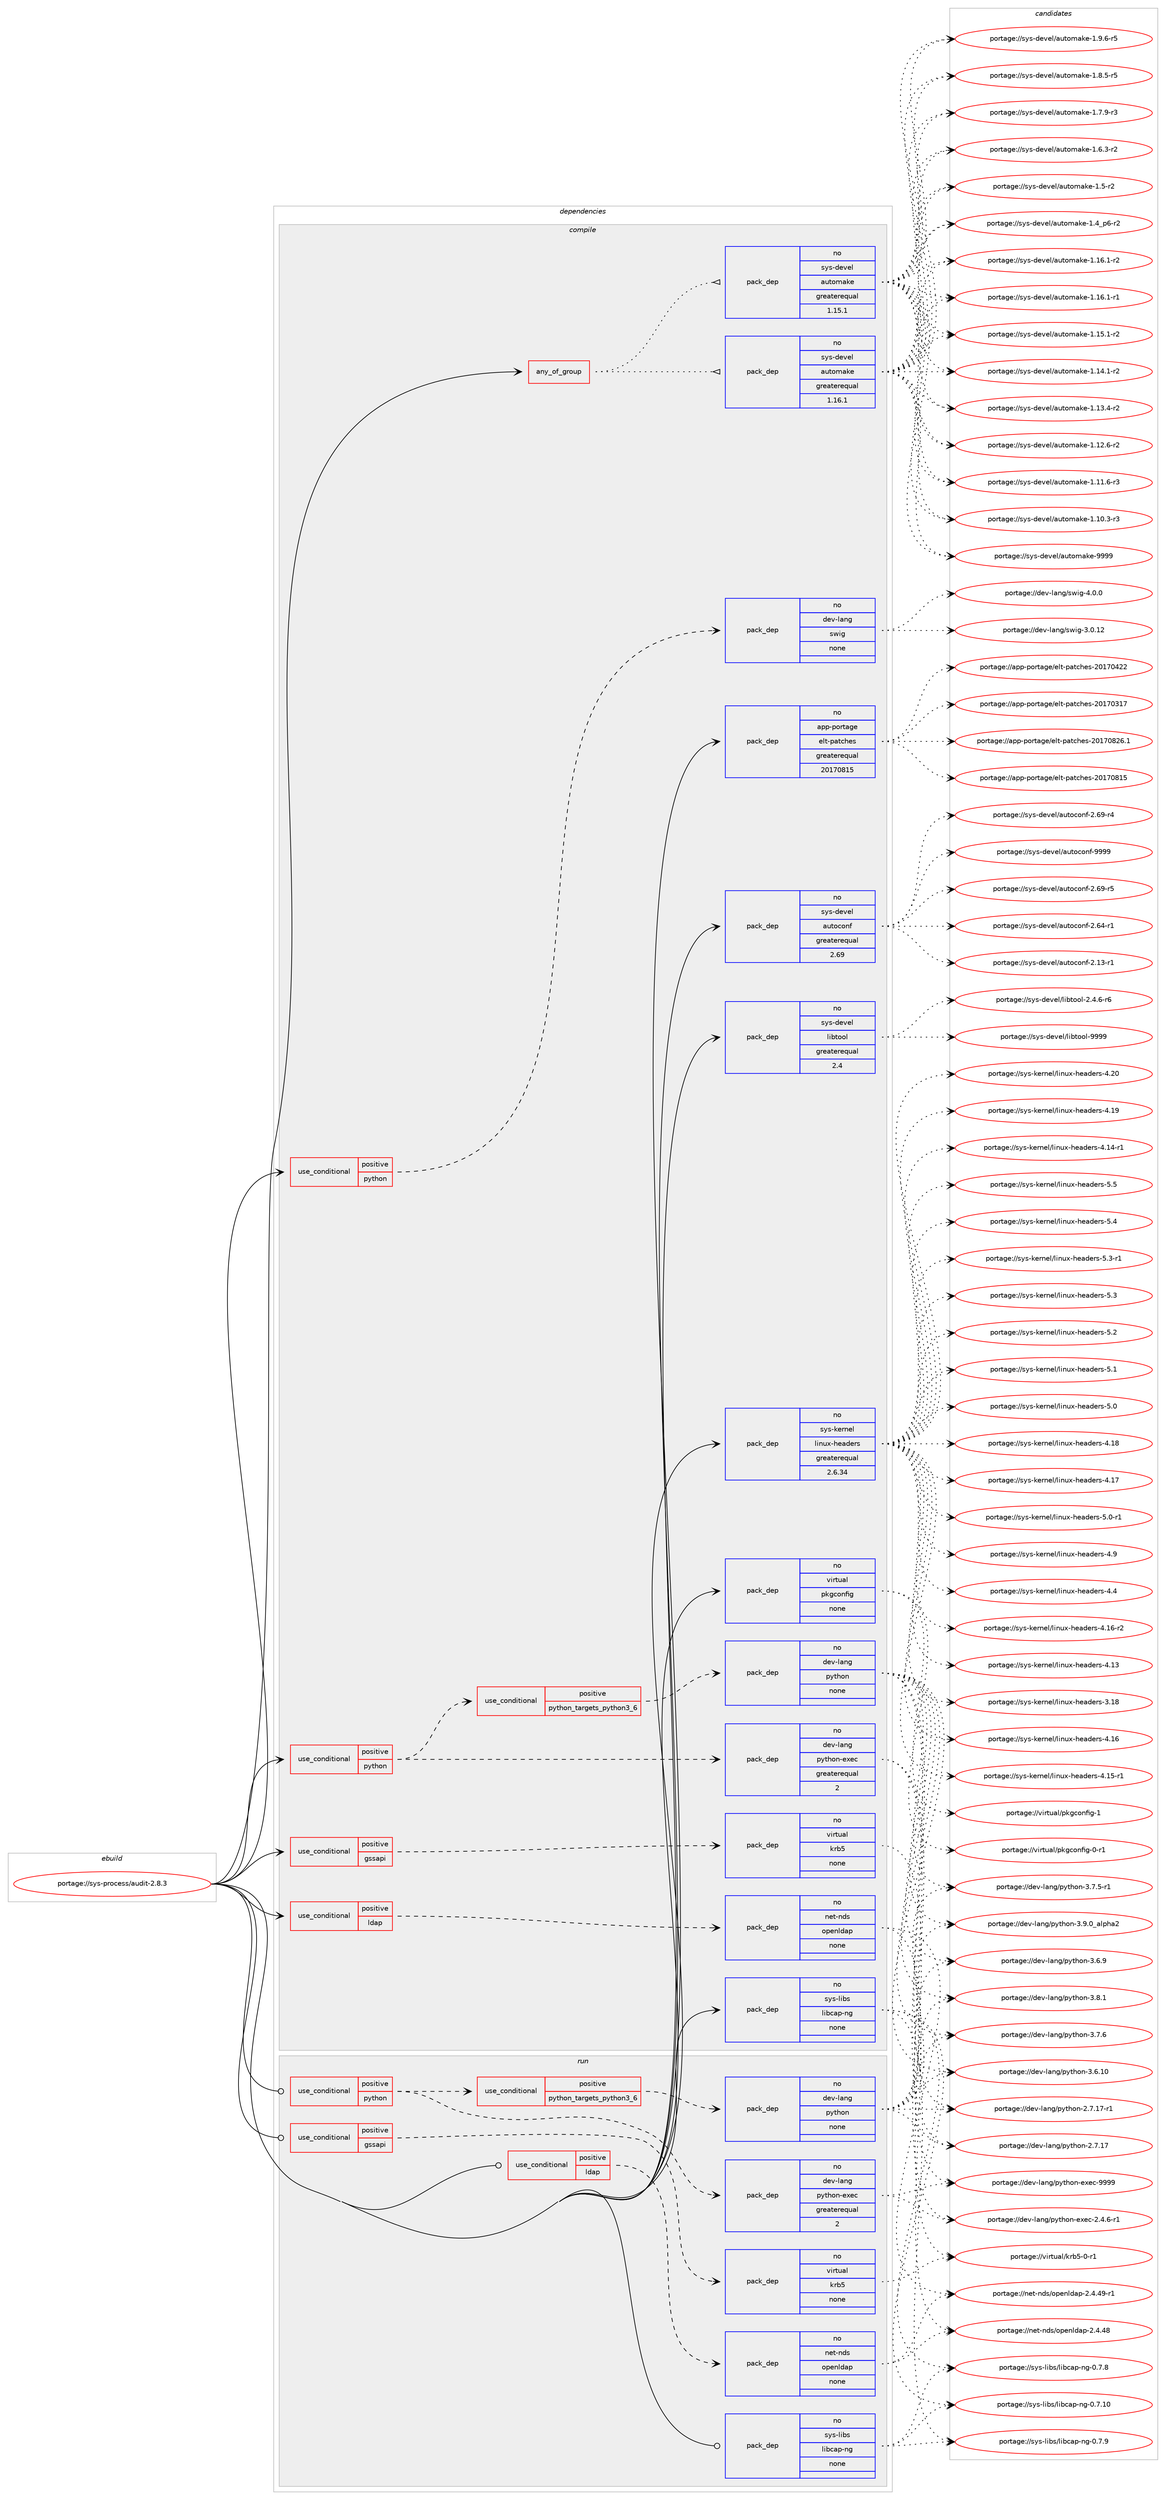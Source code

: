 digraph prolog {

# *************
# Graph options
# *************

newrank=true;
concentrate=true;
compound=true;
graph [rankdir=LR,fontname=Helvetica,fontsize=10,ranksep=1.5];#, ranksep=2.5, nodesep=0.2];
edge  [arrowhead=vee];
node  [fontname=Helvetica,fontsize=10];

# **********
# The ebuild
# **********

subgraph cluster_leftcol {
color=gray;
rank=same;
label=<<i>ebuild</i>>;
id [label="portage://sys-process/audit-2.8.3", color=red, width=4, href="../sys-process/audit-2.8.3.svg"];
}

# ****************
# The dependencies
# ****************

subgraph cluster_midcol {
color=gray;
label=<<i>dependencies</i>>;
subgraph cluster_compile {
fillcolor="#eeeeee";
style=filled;
label=<<i>compile</i>>;
subgraph any843 {
dependency38359 [label=<<TABLE BORDER="0" CELLBORDER="1" CELLSPACING="0" CELLPADDING="4"><TR><TD CELLPADDING="10">any_of_group</TD></TR></TABLE>>, shape=none, color=red];subgraph pack30546 {
dependency38360 [label=<<TABLE BORDER="0" CELLBORDER="1" CELLSPACING="0" CELLPADDING="4" WIDTH="220"><TR><TD ROWSPAN="6" CELLPADDING="30">pack_dep</TD></TR><TR><TD WIDTH="110">no</TD></TR><TR><TD>sys-devel</TD></TR><TR><TD>automake</TD></TR><TR><TD>greaterequal</TD></TR><TR><TD>1.16.1</TD></TR></TABLE>>, shape=none, color=blue];
}
dependency38359:e -> dependency38360:w [weight=20,style="dotted",arrowhead="oinv"];
subgraph pack30547 {
dependency38361 [label=<<TABLE BORDER="0" CELLBORDER="1" CELLSPACING="0" CELLPADDING="4" WIDTH="220"><TR><TD ROWSPAN="6" CELLPADDING="30">pack_dep</TD></TR><TR><TD WIDTH="110">no</TD></TR><TR><TD>sys-devel</TD></TR><TR><TD>automake</TD></TR><TR><TD>greaterequal</TD></TR><TR><TD>1.15.1</TD></TR></TABLE>>, shape=none, color=blue];
}
dependency38359:e -> dependency38361:w [weight=20,style="dotted",arrowhead="oinv"];
}
id:e -> dependency38359:w [weight=20,style="solid",arrowhead="vee"];
subgraph cond6922 {
dependency38362 [label=<<TABLE BORDER="0" CELLBORDER="1" CELLSPACING="0" CELLPADDING="4"><TR><TD ROWSPAN="3" CELLPADDING="10">use_conditional</TD></TR><TR><TD>positive</TD></TR><TR><TD>gssapi</TD></TR></TABLE>>, shape=none, color=red];
subgraph pack30548 {
dependency38363 [label=<<TABLE BORDER="0" CELLBORDER="1" CELLSPACING="0" CELLPADDING="4" WIDTH="220"><TR><TD ROWSPAN="6" CELLPADDING="30">pack_dep</TD></TR><TR><TD WIDTH="110">no</TD></TR><TR><TD>virtual</TD></TR><TR><TD>krb5</TD></TR><TR><TD>none</TD></TR><TR><TD></TD></TR></TABLE>>, shape=none, color=blue];
}
dependency38362:e -> dependency38363:w [weight=20,style="dashed",arrowhead="vee"];
}
id:e -> dependency38362:w [weight=20,style="solid",arrowhead="vee"];
subgraph cond6923 {
dependency38364 [label=<<TABLE BORDER="0" CELLBORDER="1" CELLSPACING="0" CELLPADDING="4"><TR><TD ROWSPAN="3" CELLPADDING="10">use_conditional</TD></TR><TR><TD>positive</TD></TR><TR><TD>ldap</TD></TR></TABLE>>, shape=none, color=red];
subgraph pack30549 {
dependency38365 [label=<<TABLE BORDER="0" CELLBORDER="1" CELLSPACING="0" CELLPADDING="4" WIDTH="220"><TR><TD ROWSPAN="6" CELLPADDING="30">pack_dep</TD></TR><TR><TD WIDTH="110">no</TD></TR><TR><TD>net-nds</TD></TR><TR><TD>openldap</TD></TR><TR><TD>none</TD></TR><TR><TD></TD></TR></TABLE>>, shape=none, color=blue];
}
dependency38364:e -> dependency38365:w [weight=20,style="dashed",arrowhead="vee"];
}
id:e -> dependency38364:w [weight=20,style="solid",arrowhead="vee"];
subgraph cond6924 {
dependency38366 [label=<<TABLE BORDER="0" CELLBORDER="1" CELLSPACING="0" CELLPADDING="4"><TR><TD ROWSPAN="3" CELLPADDING="10">use_conditional</TD></TR><TR><TD>positive</TD></TR><TR><TD>python</TD></TR></TABLE>>, shape=none, color=red];
subgraph cond6925 {
dependency38367 [label=<<TABLE BORDER="0" CELLBORDER="1" CELLSPACING="0" CELLPADDING="4"><TR><TD ROWSPAN="3" CELLPADDING="10">use_conditional</TD></TR><TR><TD>positive</TD></TR><TR><TD>python_targets_python3_6</TD></TR></TABLE>>, shape=none, color=red];
subgraph pack30550 {
dependency38368 [label=<<TABLE BORDER="0" CELLBORDER="1" CELLSPACING="0" CELLPADDING="4" WIDTH="220"><TR><TD ROWSPAN="6" CELLPADDING="30">pack_dep</TD></TR><TR><TD WIDTH="110">no</TD></TR><TR><TD>dev-lang</TD></TR><TR><TD>python</TD></TR><TR><TD>none</TD></TR><TR><TD></TD></TR></TABLE>>, shape=none, color=blue];
}
dependency38367:e -> dependency38368:w [weight=20,style="dashed",arrowhead="vee"];
}
dependency38366:e -> dependency38367:w [weight=20,style="dashed",arrowhead="vee"];
subgraph pack30551 {
dependency38369 [label=<<TABLE BORDER="0" CELLBORDER="1" CELLSPACING="0" CELLPADDING="4" WIDTH="220"><TR><TD ROWSPAN="6" CELLPADDING="30">pack_dep</TD></TR><TR><TD WIDTH="110">no</TD></TR><TR><TD>dev-lang</TD></TR><TR><TD>python-exec</TD></TR><TR><TD>greaterequal</TD></TR><TR><TD>2</TD></TR></TABLE>>, shape=none, color=blue];
}
dependency38366:e -> dependency38369:w [weight=20,style="dashed",arrowhead="vee"];
}
id:e -> dependency38366:w [weight=20,style="solid",arrowhead="vee"];
subgraph cond6926 {
dependency38370 [label=<<TABLE BORDER="0" CELLBORDER="1" CELLSPACING="0" CELLPADDING="4"><TR><TD ROWSPAN="3" CELLPADDING="10">use_conditional</TD></TR><TR><TD>positive</TD></TR><TR><TD>python</TD></TR></TABLE>>, shape=none, color=red];
subgraph pack30552 {
dependency38371 [label=<<TABLE BORDER="0" CELLBORDER="1" CELLSPACING="0" CELLPADDING="4" WIDTH="220"><TR><TD ROWSPAN="6" CELLPADDING="30">pack_dep</TD></TR><TR><TD WIDTH="110">no</TD></TR><TR><TD>dev-lang</TD></TR><TR><TD>swig</TD></TR><TR><TD>none</TD></TR><TR><TD></TD></TR></TABLE>>, shape=none, color=blue];
}
dependency38370:e -> dependency38371:w [weight=20,style="dashed",arrowhead="vee"];
}
id:e -> dependency38370:w [weight=20,style="solid",arrowhead="vee"];
subgraph pack30553 {
dependency38372 [label=<<TABLE BORDER="0" CELLBORDER="1" CELLSPACING="0" CELLPADDING="4" WIDTH="220"><TR><TD ROWSPAN="6" CELLPADDING="30">pack_dep</TD></TR><TR><TD WIDTH="110">no</TD></TR><TR><TD>app-portage</TD></TR><TR><TD>elt-patches</TD></TR><TR><TD>greaterequal</TD></TR><TR><TD>20170815</TD></TR></TABLE>>, shape=none, color=blue];
}
id:e -> dependency38372:w [weight=20,style="solid",arrowhead="vee"];
subgraph pack30554 {
dependency38373 [label=<<TABLE BORDER="0" CELLBORDER="1" CELLSPACING="0" CELLPADDING="4" WIDTH="220"><TR><TD ROWSPAN="6" CELLPADDING="30">pack_dep</TD></TR><TR><TD WIDTH="110">no</TD></TR><TR><TD>sys-devel</TD></TR><TR><TD>autoconf</TD></TR><TR><TD>greaterequal</TD></TR><TR><TD>2.69</TD></TR></TABLE>>, shape=none, color=blue];
}
id:e -> dependency38373:w [weight=20,style="solid",arrowhead="vee"];
subgraph pack30555 {
dependency38374 [label=<<TABLE BORDER="0" CELLBORDER="1" CELLSPACING="0" CELLPADDING="4" WIDTH="220"><TR><TD ROWSPAN="6" CELLPADDING="30">pack_dep</TD></TR><TR><TD WIDTH="110">no</TD></TR><TR><TD>sys-devel</TD></TR><TR><TD>libtool</TD></TR><TR><TD>greaterequal</TD></TR><TR><TD>2.4</TD></TR></TABLE>>, shape=none, color=blue];
}
id:e -> dependency38374:w [weight=20,style="solid",arrowhead="vee"];
subgraph pack30556 {
dependency38375 [label=<<TABLE BORDER="0" CELLBORDER="1" CELLSPACING="0" CELLPADDING="4" WIDTH="220"><TR><TD ROWSPAN="6" CELLPADDING="30">pack_dep</TD></TR><TR><TD WIDTH="110">no</TD></TR><TR><TD>sys-kernel</TD></TR><TR><TD>linux-headers</TD></TR><TR><TD>greaterequal</TD></TR><TR><TD>2.6.34</TD></TR></TABLE>>, shape=none, color=blue];
}
id:e -> dependency38375:w [weight=20,style="solid",arrowhead="vee"];
subgraph pack30557 {
dependency38376 [label=<<TABLE BORDER="0" CELLBORDER="1" CELLSPACING="0" CELLPADDING="4" WIDTH="220"><TR><TD ROWSPAN="6" CELLPADDING="30">pack_dep</TD></TR><TR><TD WIDTH="110">no</TD></TR><TR><TD>sys-libs</TD></TR><TR><TD>libcap-ng</TD></TR><TR><TD>none</TD></TR><TR><TD></TD></TR></TABLE>>, shape=none, color=blue];
}
id:e -> dependency38376:w [weight=20,style="solid",arrowhead="vee"];
subgraph pack30558 {
dependency38377 [label=<<TABLE BORDER="0" CELLBORDER="1" CELLSPACING="0" CELLPADDING="4" WIDTH="220"><TR><TD ROWSPAN="6" CELLPADDING="30">pack_dep</TD></TR><TR><TD WIDTH="110">no</TD></TR><TR><TD>virtual</TD></TR><TR><TD>pkgconfig</TD></TR><TR><TD>none</TD></TR><TR><TD></TD></TR></TABLE>>, shape=none, color=blue];
}
id:e -> dependency38377:w [weight=20,style="solid",arrowhead="vee"];
}
subgraph cluster_compileandrun {
fillcolor="#eeeeee";
style=filled;
label=<<i>compile and run</i>>;
}
subgraph cluster_run {
fillcolor="#eeeeee";
style=filled;
label=<<i>run</i>>;
subgraph cond6927 {
dependency38378 [label=<<TABLE BORDER="0" CELLBORDER="1" CELLSPACING="0" CELLPADDING="4"><TR><TD ROWSPAN="3" CELLPADDING="10">use_conditional</TD></TR><TR><TD>positive</TD></TR><TR><TD>gssapi</TD></TR></TABLE>>, shape=none, color=red];
subgraph pack30559 {
dependency38379 [label=<<TABLE BORDER="0" CELLBORDER="1" CELLSPACING="0" CELLPADDING="4" WIDTH="220"><TR><TD ROWSPAN="6" CELLPADDING="30">pack_dep</TD></TR><TR><TD WIDTH="110">no</TD></TR><TR><TD>virtual</TD></TR><TR><TD>krb5</TD></TR><TR><TD>none</TD></TR><TR><TD></TD></TR></TABLE>>, shape=none, color=blue];
}
dependency38378:e -> dependency38379:w [weight=20,style="dashed",arrowhead="vee"];
}
id:e -> dependency38378:w [weight=20,style="solid",arrowhead="odot"];
subgraph cond6928 {
dependency38380 [label=<<TABLE BORDER="0" CELLBORDER="1" CELLSPACING="0" CELLPADDING="4"><TR><TD ROWSPAN="3" CELLPADDING="10">use_conditional</TD></TR><TR><TD>positive</TD></TR><TR><TD>ldap</TD></TR></TABLE>>, shape=none, color=red];
subgraph pack30560 {
dependency38381 [label=<<TABLE BORDER="0" CELLBORDER="1" CELLSPACING="0" CELLPADDING="4" WIDTH="220"><TR><TD ROWSPAN="6" CELLPADDING="30">pack_dep</TD></TR><TR><TD WIDTH="110">no</TD></TR><TR><TD>net-nds</TD></TR><TR><TD>openldap</TD></TR><TR><TD>none</TD></TR><TR><TD></TD></TR></TABLE>>, shape=none, color=blue];
}
dependency38380:e -> dependency38381:w [weight=20,style="dashed",arrowhead="vee"];
}
id:e -> dependency38380:w [weight=20,style="solid",arrowhead="odot"];
subgraph cond6929 {
dependency38382 [label=<<TABLE BORDER="0" CELLBORDER="1" CELLSPACING="0" CELLPADDING="4"><TR><TD ROWSPAN="3" CELLPADDING="10">use_conditional</TD></TR><TR><TD>positive</TD></TR><TR><TD>python</TD></TR></TABLE>>, shape=none, color=red];
subgraph cond6930 {
dependency38383 [label=<<TABLE BORDER="0" CELLBORDER="1" CELLSPACING="0" CELLPADDING="4"><TR><TD ROWSPAN="3" CELLPADDING="10">use_conditional</TD></TR><TR><TD>positive</TD></TR><TR><TD>python_targets_python3_6</TD></TR></TABLE>>, shape=none, color=red];
subgraph pack30561 {
dependency38384 [label=<<TABLE BORDER="0" CELLBORDER="1" CELLSPACING="0" CELLPADDING="4" WIDTH="220"><TR><TD ROWSPAN="6" CELLPADDING="30">pack_dep</TD></TR><TR><TD WIDTH="110">no</TD></TR><TR><TD>dev-lang</TD></TR><TR><TD>python</TD></TR><TR><TD>none</TD></TR><TR><TD></TD></TR></TABLE>>, shape=none, color=blue];
}
dependency38383:e -> dependency38384:w [weight=20,style="dashed",arrowhead="vee"];
}
dependency38382:e -> dependency38383:w [weight=20,style="dashed",arrowhead="vee"];
subgraph pack30562 {
dependency38385 [label=<<TABLE BORDER="0" CELLBORDER="1" CELLSPACING="0" CELLPADDING="4" WIDTH="220"><TR><TD ROWSPAN="6" CELLPADDING="30">pack_dep</TD></TR><TR><TD WIDTH="110">no</TD></TR><TR><TD>dev-lang</TD></TR><TR><TD>python-exec</TD></TR><TR><TD>greaterequal</TD></TR><TR><TD>2</TD></TR></TABLE>>, shape=none, color=blue];
}
dependency38382:e -> dependency38385:w [weight=20,style="dashed",arrowhead="vee"];
}
id:e -> dependency38382:w [weight=20,style="solid",arrowhead="odot"];
subgraph pack30563 {
dependency38386 [label=<<TABLE BORDER="0" CELLBORDER="1" CELLSPACING="0" CELLPADDING="4" WIDTH="220"><TR><TD ROWSPAN="6" CELLPADDING="30">pack_dep</TD></TR><TR><TD WIDTH="110">no</TD></TR><TR><TD>sys-libs</TD></TR><TR><TD>libcap-ng</TD></TR><TR><TD>none</TD></TR><TR><TD></TD></TR></TABLE>>, shape=none, color=blue];
}
id:e -> dependency38386:w [weight=20,style="solid",arrowhead="odot"];
}
}

# **************
# The candidates
# **************

subgraph cluster_choices {
rank=same;
color=gray;
label=<<i>candidates</i>>;

subgraph choice30546 {
color=black;
nodesep=1;
choice115121115451001011181011084797117116111109971071014557575757 [label="portage://sys-devel/automake-9999", color=red, width=4,href="../sys-devel/automake-9999.svg"];
choice115121115451001011181011084797117116111109971071014549465746544511453 [label="portage://sys-devel/automake-1.9.6-r5", color=red, width=4,href="../sys-devel/automake-1.9.6-r5.svg"];
choice115121115451001011181011084797117116111109971071014549465646534511453 [label="portage://sys-devel/automake-1.8.5-r5", color=red, width=4,href="../sys-devel/automake-1.8.5-r5.svg"];
choice115121115451001011181011084797117116111109971071014549465546574511451 [label="portage://sys-devel/automake-1.7.9-r3", color=red, width=4,href="../sys-devel/automake-1.7.9-r3.svg"];
choice115121115451001011181011084797117116111109971071014549465446514511450 [label="portage://sys-devel/automake-1.6.3-r2", color=red, width=4,href="../sys-devel/automake-1.6.3-r2.svg"];
choice11512111545100101118101108479711711611110997107101454946534511450 [label="portage://sys-devel/automake-1.5-r2", color=red, width=4,href="../sys-devel/automake-1.5-r2.svg"];
choice115121115451001011181011084797117116111109971071014549465295112544511450 [label="portage://sys-devel/automake-1.4_p6-r2", color=red, width=4,href="../sys-devel/automake-1.4_p6-r2.svg"];
choice11512111545100101118101108479711711611110997107101454946495446494511450 [label="portage://sys-devel/automake-1.16.1-r2", color=red, width=4,href="../sys-devel/automake-1.16.1-r2.svg"];
choice11512111545100101118101108479711711611110997107101454946495446494511449 [label="portage://sys-devel/automake-1.16.1-r1", color=red, width=4,href="../sys-devel/automake-1.16.1-r1.svg"];
choice11512111545100101118101108479711711611110997107101454946495346494511450 [label="portage://sys-devel/automake-1.15.1-r2", color=red, width=4,href="../sys-devel/automake-1.15.1-r2.svg"];
choice11512111545100101118101108479711711611110997107101454946495246494511450 [label="portage://sys-devel/automake-1.14.1-r2", color=red, width=4,href="../sys-devel/automake-1.14.1-r2.svg"];
choice11512111545100101118101108479711711611110997107101454946495146524511450 [label="portage://sys-devel/automake-1.13.4-r2", color=red, width=4,href="../sys-devel/automake-1.13.4-r2.svg"];
choice11512111545100101118101108479711711611110997107101454946495046544511450 [label="portage://sys-devel/automake-1.12.6-r2", color=red, width=4,href="../sys-devel/automake-1.12.6-r2.svg"];
choice11512111545100101118101108479711711611110997107101454946494946544511451 [label="portage://sys-devel/automake-1.11.6-r3", color=red, width=4,href="../sys-devel/automake-1.11.6-r3.svg"];
choice11512111545100101118101108479711711611110997107101454946494846514511451 [label="portage://sys-devel/automake-1.10.3-r3", color=red, width=4,href="../sys-devel/automake-1.10.3-r3.svg"];
dependency38360:e -> choice115121115451001011181011084797117116111109971071014557575757:w [style=dotted,weight="100"];
dependency38360:e -> choice115121115451001011181011084797117116111109971071014549465746544511453:w [style=dotted,weight="100"];
dependency38360:e -> choice115121115451001011181011084797117116111109971071014549465646534511453:w [style=dotted,weight="100"];
dependency38360:e -> choice115121115451001011181011084797117116111109971071014549465546574511451:w [style=dotted,weight="100"];
dependency38360:e -> choice115121115451001011181011084797117116111109971071014549465446514511450:w [style=dotted,weight="100"];
dependency38360:e -> choice11512111545100101118101108479711711611110997107101454946534511450:w [style=dotted,weight="100"];
dependency38360:e -> choice115121115451001011181011084797117116111109971071014549465295112544511450:w [style=dotted,weight="100"];
dependency38360:e -> choice11512111545100101118101108479711711611110997107101454946495446494511450:w [style=dotted,weight="100"];
dependency38360:e -> choice11512111545100101118101108479711711611110997107101454946495446494511449:w [style=dotted,weight="100"];
dependency38360:e -> choice11512111545100101118101108479711711611110997107101454946495346494511450:w [style=dotted,weight="100"];
dependency38360:e -> choice11512111545100101118101108479711711611110997107101454946495246494511450:w [style=dotted,weight="100"];
dependency38360:e -> choice11512111545100101118101108479711711611110997107101454946495146524511450:w [style=dotted,weight="100"];
dependency38360:e -> choice11512111545100101118101108479711711611110997107101454946495046544511450:w [style=dotted,weight="100"];
dependency38360:e -> choice11512111545100101118101108479711711611110997107101454946494946544511451:w [style=dotted,weight="100"];
dependency38360:e -> choice11512111545100101118101108479711711611110997107101454946494846514511451:w [style=dotted,weight="100"];
}
subgraph choice30547 {
color=black;
nodesep=1;
choice115121115451001011181011084797117116111109971071014557575757 [label="portage://sys-devel/automake-9999", color=red, width=4,href="../sys-devel/automake-9999.svg"];
choice115121115451001011181011084797117116111109971071014549465746544511453 [label="portage://sys-devel/automake-1.9.6-r5", color=red, width=4,href="../sys-devel/automake-1.9.6-r5.svg"];
choice115121115451001011181011084797117116111109971071014549465646534511453 [label="portage://sys-devel/automake-1.8.5-r5", color=red, width=4,href="../sys-devel/automake-1.8.5-r5.svg"];
choice115121115451001011181011084797117116111109971071014549465546574511451 [label="portage://sys-devel/automake-1.7.9-r3", color=red, width=4,href="../sys-devel/automake-1.7.9-r3.svg"];
choice115121115451001011181011084797117116111109971071014549465446514511450 [label="portage://sys-devel/automake-1.6.3-r2", color=red, width=4,href="../sys-devel/automake-1.6.3-r2.svg"];
choice11512111545100101118101108479711711611110997107101454946534511450 [label="portage://sys-devel/automake-1.5-r2", color=red, width=4,href="../sys-devel/automake-1.5-r2.svg"];
choice115121115451001011181011084797117116111109971071014549465295112544511450 [label="portage://sys-devel/automake-1.4_p6-r2", color=red, width=4,href="../sys-devel/automake-1.4_p6-r2.svg"];
choice11512111545100101118101108479711711611110997107101454946495446494511450 [label="portage://sys-devel/automake-1.16.1-r2", color=red, width=4,href="../sys-devel/automake-1.16.1-r2.svg"];
choice11512111545100101118101108479711711611110997107101454946495446494511449 [label="portage://sys-devel/automake-1.16.1-r1", color=red, width=4,href="../sys-devel/automake-1.16.1-r1.svg"];
choice11512111545100101118101108479711711611110997107101454946495346494511450 [label="portage://sys-devel/automake-1.15.1-r2", color=red, width=4,href="../sys-devel/automake-1.15.1-r2.svg"];
choice11512111545100101118101108479711711611110997107101454946495246494511450 [label="portage://sys-devel/automake-1.14.1-r2", color=red, width=4,href="../sys-devel/automake-1.14.1-r2.svg"];
choice11512111545100101118101108479711711611110997107101454946495146524511450 [label="portage://sys-devel/automake-1.13.4-r2", color=red, width=4,href="../sys-devel/automake-1.13.4-r2.svg"];
choice11512111545100101118101108479711711611110997107101454946495046544511450 [label="portage://sys-devel/automake-1.12.6-r2", color=red, width=4,href="../sys-devel/automake-1.12.6-r2.svg"];
choice11512111545100101118101108479711711611110997107101454946494946544511451 [label="portage://sys-devel/automake-1.11.6-r3", color=red, width=4,href="../sys-devel/automake-1.11.6-r3.svg"];
choice11512111545100101118101108479711711611110997107101454946494846514511451 [label="portage://sys-devel/automake-1.10.3-r3", color=red, width=4,href="../sys-devel/automake-1.10.3-r3.svg"];
dependency38361:e -> choice115121115451001011181011084797117116111109971071014557575757:w [style=dotted,weight="100"];
dependency38361:e -> choice115121115451001011181011084797117116111109971071014549465746544511453:w [style=dotted,weight="100"];
dependency38361:e -> choice115121115451001011181011084797117116111109971071014549465646534511453:w [style=dotted,weight="100"];
dependency38361:e -> choice115121115451001011181011084797117116111109971071014549465546574511451:w [style=dotted,weight="100"];
dependency38361:e -> choice115121115451001011181011084797117116111109971071014549465446514511450:w [style=dotted,weight="100"];
dependency38361:e -> choice11512111545100101118101108479711711611110997107101454946534511450:w [style=dotted,weight="100"];
dependency38361:e -> choice115121115451001011181011084797117116111109971071014549465295112544511450:w [style=dotted,weight="100"];
dependency38361:e -> choice11512111545100101118101108479711711611110997107101454946495446494511450:w [style=dotted,weight="100"];
dependency38361:e -> choice11512111545100101118101108479711711611110997107101454946495446494511449:w [style=dotted,weight="100"];
dependency38361:e -> choice11512111545100101118101108479711711611110997107101454946495346494511450:w [style=dotted,weight="100"];
dependency38361:e -> choice11512111545100101118101108479711711611110997107101454946495246494511450:w [style=dotted,weight="100"];
dependency38361:e -> choice11512111545100101118101108479711711611110997107101454946495146524511450:w [style=dotted,weight="100"];
dependency38361:e -> choice11512111545100101118101108479711711611110997107101454946495046544511450:w [style=dotted,weight="100"];
dependency38361:e -> choice11512111545100101118101108479711711611110997107101454946494946544511451:w [style=dotted,weight="100"];
dependency38361:e -> choice11512111545100101118101108479711711611110997107101454946494846514511451:w [style=dotted,weight="100"];
}
subgraph choice30548 {
color=black;
nodesep=1;
choice1181051141161179710847107114985345484511449 [label="portage://virtual/krb5-0-r1", color=red, width=4,href="../virtual/krb5-0-r1.svg"];
dependency38363:e -> choice1181051141161179710847107114985345484511449:w [style=dotted,weight="100"];
}
subgraph choice30549 {
color=black;
nodesep=1;
choice110101116451101001154711111210111010810097112455046524652574511449 [label="portage://net-nds/openldap-2.4.49-r1", color=red, width=4,href="../net-nds/openldap-2.4.49-r1.svg"];
choice11010111645110100115471111121011101081009711245504652465256 [label="portage://net-nds/openldap-2.4.48", color=red, width=4,href="../net-nds/openldap-2.4.48.svg"];
dependency38365:e -> choice110101116451101001154711111210111010810097112455046524652574511449:w [style=dotted,weight="100"];
dependency38365:e -> choice11010111645110100115471111121011101081009711245504652465256:w [style=dotted,weight="100"];
}
subgraph choice30550 {
color=black;
nodesep=1;
choice10010111845108971101034711212111610411111045514657464895971081121049750 [label="portage://dev-lang/python-3.9.0_alpha2", color=red, width=4,href="../dev-lang/python-3.9.0_alpha2.svg"];
choice100101118451089711010347112121116104111110455146564649 [label="portage://dev-lang/python-3.8.1", color=red, width=4,href="../dev-lang/python-3.8.1.svg"];
choice100101118451089711010347112121116104111110455146554654 [label="portage://dev-lang/python-3.7.6", color=red, width=4,href="../dev-lang/python-3.7.6.svg"];
choice1001011184510897110103471121211161041111104551465546534511449 [label="portage://dev-lang/python-3.7.5-r1", color=red, width=4,href="../dev-lang/python-3.7.5-r1.svg"];
choice100101118451089711010347112121116104111110455146544657 [label="portage://dev-lang/python-3.6.9", color=red, width=4,href="../dev-lang/python-3.6.9.svg"];
choice10010111845108971101034711212111610411111045514654464948 [label="portage://dev-lang/python-3.6.10", color=red, width=4,href="../dev-lang/python-3.6.10.svg"];
choice100101118451089711010347112121116104111110455046554649554511449 [label="portage://dev-lang/python-2.7.17-r1", color=red, width=4,href="../dev-lang/python-2.7.17-r1.svg"];
choice10010111845108971101034711212111610411111045504655464955 [label="portage://dev-lang/python-2.7.17", color=red, width=4,href="../dev-lang/python-2.7.17.svg"];
dependency38368:e -> choice10010111845108971101034711212111610411111045514657464895971081121049750:w [style=dotted,weight="100"];
dependency38368:e -> choice100101118451089711010347112121116104111110455146564649:w [style=dotted,weight="100"];
dependency38368:e -> choice100101118451089711010347112121116104111110455146554654:w [style=dotted,weight="100"];
dependency38368:e -> choice1001011184510897110103471121211161041111104551465546534511449:w [style=dotted,weight="100"];
dependency38368:e -> choice100101118451089711010347112121116104111110455146544657:w [style=dotted,weight="100"];
dependency38368:e -> choice10010111845108971101034711212111610411111045514654464948:w [style=dotted,weight="100"];
dependency38368:e -> choice100101118451089711010347112121116104111110455046554649554511449:w [style=dotted,weight="100"];
dependency38368:e -> choice10010111845108971101034711212111610411111045504655464955:w [style=dotted,weight="100"];
}
subgraph choice30551 {
color=black;
nodesep=1;
choice10010111845108971101034711212111610411111045101120101994557575757 [label="portage://dev-lang/python-exec-9999", color=red, width=4,href="../dev-lang/python-exec-9999.svg"];
choice10010111845108971101034711212111610411111045101120101994550465246544511449 [label="portage://dev-lang/python-exec-2.4.6-r1", color=red, width=4,href="../dev-lang/python-exec-2.4.6-r1.svg"];
dependency38369:e -> choice10010111845108971101034711212111610411111045101120101994557575757:w [style=dotted,weight="100"];
dependency38369:e -> choice10010111845108971101034711212111610411111045101120101994550465246544511449:w [style=dotted,weight="100"];
}
subgraph choice30552 {
color=black;
nodesep=1;
choice100101118451089711010347115119105103455246484648 [label="portage://dev-lang/swig-4.0.0", color=red, width=4,href="../dev-lang/swig-4.0.0.svg"];
choice10010111845108971101034711511910510345514648464950 [label="portage://dev-lang/swig-3.0.12", color=red, width=4,href="../dev-lang/swig-3.0.12.svg"];
dependency38371:e -> choice100101118451089711010347115119105103455246484648:w [style=dotted,weight="100"];
dependency38371:e -> choice10010111845108971101034711511910510345514648464950:w [style=dotted,weight="100"];
}
subgraph choice30553 {
color=black;
nodesep=1;
choice971121124511211111411697103101471011081164511297116991041011154550484955485650544649 [label="portage://app-portage/elt-patches-20170826.1", color=red, width=4,href="../app-portage/elt-patches-20170826.1.svg"];
choice97112112451121111141169710310147101108116451129711699104101115455048495548564953 [label="portage://app-portage/elt-patches-20170815", color=red, width=4,href="../app-portage/elt-patches-20170815.svg"];
choice97112112451121111141169710310147101108116451129711699104101115455048495548525050 [label="portage://app-portage/elt-patches-20170422", color=red, width=4,href="../app-portage/elt-patches-20170422.svg"];
choice97112112451121111141169710310147101108116451129711699104101115455048495548514955 [label="portage://app-portage/elt-patches-20170317", color=red, width=4,href="../app-portage/elt-patches-20170317.svg"];
dependency38372:e -> choice971121124511211111411697103101471011081164511297116991041011154550484955485650544649:w [style=dotted,weight="100"];
dependency38372:e -> choice97112112451121111141169710310147101108116451129711699104101115455048495548564953:w [style=dotted,weight="100"];
dependency38372:e -> choice97112112451121111141169710310147101108116451129711699104101115455048495548525050:w [style=dotted,weight="100"];
dependency38372:e -> choice97112112451121111141169710310147101108116451129711699104101115455048495548514955:w [style=dotted,weight="100"];
}
subgraph choice30554 {
color=black;
nodesep=1;
choice115121115451001011181011084797117116111991111101024557575757 [label="portage://sys-devel/autoconf-9999", color=red, width=4,href="../sys-devel/autoconf-9999.svg"];
choice1151211154510010111810110847971171161119911111010245504654574511453 [label="portage://sys-devel/autoconf-2.69-r5", color=red, width=4,href="../sys-devel/autoconf-2.69-r5.svg"];
choice1151211154510010111810110847971171161119911111010245504654574511452 [label="portage://sys-devel/autoconf-2.69-r4", color=red, width=4,href="../sys-devel/autoconf-2.69-r4.svg"];
choice1151211154510010111810110847971171161119911111010245504654524511449 [label="portage://sys-devel/autoconf-2.64-r1", color=red, width=4,href="../sys-devel/autoconf-2.64-r1.svg"];
choice1151211154510010111810110847971171161119911111010245504649514511449 [label="portage://sys-devel/autoconf-2.13-r1", color=red, width=4,href="../sys-devel/autoconf-2.13-r1.svg"];
dependency38373:e -> choice115121115451001011181011084797117116111991111101024557575757:w [style=dotted,weight="100"];
dependency38373:e -> choice1151211154510010111810110847971171161119911111010245504654574511453:w [style=dotted,weight="100"];
dependency38373:e -> choice1151211154510010111810110847971171161119911111010245504654574511452:w [style=dotted,weight="100"];
dependency38373:e -> choice1151211154510010111810110847971171161119911111010245504654524511449:w [style=dotted,weight="100"];
dependency38373:e -> choice1151211154510010111810110847971171161119911111010245504649514511449:w [style=dotted,weight="100"];
}
subgraph choice30555 {
color=black;
nodesep=1;
choice1151211154510010111810110847108105981161111111084557575757 [label="portage://sys-devel/libtool-9999", color=red, width=4,href="../sys-devel/libtool-9999.svg"];
choice1151211154510010111810110847108105981161111111084550465246544511454 [label="portage://sys-devel/libtool-2.4.6-r6", color=red, width=4,href="../sys-devel/libtool-2.4.6-r6.svg"];
dependency38374:e -> choice1151211154510010111810110847108105981161111111084557575757:w [style=dotted,weight="100"];
dependency38374:e -> choice1151211154510010111810110847108105981161111111084550465246544511454:w [style=dotted,weight="100"];
}
subgraph choice30556 {
color=black;
nodesep=1;
choice1151211154510710111411010110847108105110117120451041019710010111411545534653 [label="portage://sys-kernel/linux-headers-5.5", color=red, width=4,href="../sys-kernel/linux-headers-5.5.svg"];
choice1151211154510710111411010110847108105110117120451041019710010111411545534652 [label="portage://sys-kernel/linux-headers-5.4", color=red, width=4,href="../sys-kernel/linux-headers-5.4.svg"];
choice11512111545107101114110101108471081051101171204510410197100101114115455346514511449 [label="portage://sys-kernel/linux-headers-5.3-r1", color=red, width=4,href="../sys-kernel/linux-headers-5.3-r1.svg"];
choice1151211154510710111411010110847108105110117120451041019710010111411545534651 [label="portage://sys-kernel/linux-headers-5.3", color=red, width=4,href="../sys-kernel/linux-headers-5.3.svg"];
choice1151211154510710111411010110847108105110117120451041019710010111411545534650 [label="portage://sys-kernel/linux-headers-5.2", color=red, width=4,href="../sys-kernel/linux-headers-5.2.svg"];
choice1151211154510710111411010110847108105110117120451041019710010111411545534649 [label="portage://sys-kernel/linux-headers-5.1", color=red, width=4,href="../sys-kernel/linux-headers-5.1.svg"];
choice11512111545107101114110101108471081051101171204510410197100101114115455346484511449 [label="portage://sys-kernel/linux-headers-5.0-r1", color=red, width=4,href="../sys-kernel/linux-headers-5.0-r1.svg"];
choice1151211154510710111411010110847108105110117120451041019710010111411545534648 [label="portage://sys-kernel/linux-headers-5.0", color=red, width=4,href="../sys-kernel/linux-headers-5.0.svg"];
choice1151211154510710111411010110847108105110117120451041019710010111411545524657 [label="portage://sys-kernel/linux-headers-4.9", color=red, width=4,href="../sys-kernel/linux-headers-4.9.svg"];
choice1151211154510710111411010110847108105110117120451041019710010111411545524652 [label="portage://sys-kernel/linux-headers-4.4", color=red, width=4,href="../sys-kernel/linux-headers-4.4.svg"];
choice115121115451071011141101011084710810511011712045104101971001011141154552465048 [label="portage://sys-kernel/linux-headers-4.20", color=red, width=4,href="../sys-kernel/linux-headers-4.20.svg"];
choice115121115451071011141101011084710810511011712045104101971001011141154552464957 [label="portage://sys-kernel/linux-headers-4.19", color=red, width=4,href="../sys-kernel/linux-headers-4.19.svg"];
choice115121115451071011141101011084710810511011712045104101971001011141154552464956 [label="portage://sys-kernel/linux-headers-4.18", color=red, width=4,href="../sys-kernel/linux-headers-4.18.svg"];
choice115121115451071011141101011084710810511011712045104101971001011141154552464955 [label="portage://sys-kernel/linux-headers-4.17", color=red, width=4,href="../sys-kernel/linux-headers-4.17.svg"];
choice1151211154510710111411010110847108105110117120451041019710010111411545524649544511450 [label="portage://sys-kernel/linux-headers-4.16-r2", color=red, width=4,href="../sys-kernel/linux-headers-4.16-r2.svg"];
choice115121115451071011141101011084710810511011712045104101971001011141154552464954 [label="portage://sys-kernel/linux-headers-4.16", color=red, width=4,href="../sys-kernel/linux-headers-4.16.svg"];
choice1151211154510710111411010110847108105110117120451041019710010111411545524649534511449 [label="portage://sys-kernel/linux-headers-4.15-r1", color=red, width=4,href="../sys-kernel/linux-headers-4.15-r1.svg"];
choice1151211154510710111411010110847108105110117120451041019710010111411545524649524511449 [label="portage://sys-kernel/linux-headers-4.14-r1", color=red, width=4,href="../sys-kernel/linux-headers-4.14-r1.svg"];
choice115121115451071011141101011084710810511011712045104101971001011141154552464951 [label="portage://sys-kernel/linux-headers-4.13", color=red, width=4,href="../sys-kernel/linux-headers-4.13.svg"];
choice115121115451071011141101011084710810511011712045104101971001011141154551464956 [label="portage://sys-kernel/linux-headers-3.18", color=red, width=4,href="../sys-kernel/linux-headers-3.18.svg"];
dependency38375:e -> choice1151211154510710111411010110847108105110117120451041019710010111411545534653:w [style=dotted,weight="100"];
dependency38375:e -> choice1151211154510710111411010110847108105110117120451041019710010111411545534652:w [style=dotted,weight="100"];
dependency38375:e -> choice11512111545107101114110101108471081051101171204510410197100101114115455346514511449:w [style=dotted,weight="100"];
dependency38375:e -> choice1151211154510710111411010110847108105110117120451041019710010111411545534651:w [style=dotted,weight="100"];
dependency38375:e -> choice1151211154510710111411010110847108105110117120451041019710010111411545534650:w [style=dotted,weight="100"];
dependency38375:e -> choice1151211154510710111411010110847108105110117120451041019710010111411545534649:w [style=dotted,weight="100"];
dependency38375:e -> choice11512111545107101114110101108471081051101171204510410197100101114115455346484511449:w [style=dotted,weight="100"];
dependency38375:e -> choice1151211154510710111411010110847108105110117120451041019710010111411545534648:w [style=dotted,weight="100"];
dependency38375:e -> choice1151211154510710111411010110847108105110117120451041019710010111411545524657:w [style=dotted,weight="100"];
dependency38375:e -> choice1151211154510710111411010110847108105110117120451041019710010111411545524652:w [style=dotted,weight="100"];
dependency38375:e -> choice115121115451071011141101011084710810511011712045104101971001011141154552465048:w [style=dotted,weight="100"];
dependency38375:e -> choice115121115451071011141101011084710810511011712045104101971001011141154552464957:w [style=dotted,weight="100"];
dependency38375:e -> choice115121115451071011141101011084710810511011712045104101971001011141154552464956:w [style=dotted,weight="100"];
dependency38375:e -> choice115121115451071011141101011084710810511011712045104101971001011141154552464955:w [style=dotted,weight="100"];
dependency38375:e -> choice1151211154510710111411010110847108105110117120451041019710010111411545524649544511450:w [style=dotted,weight="100"];
dependency38375:e -> choice115121115451071011141101011084710810511011712045104101971001011141154552464954:w [style=dotted,weight="100"];
dependency38375:e -> choice1151211154510710111411010110847108105110117120451041019710010111411545524649534511449:w [style=dotted,weight="100"];
dependency38375:e -> choice1151211154510710111411010110847108105110117120451041019710010111411545524649524511449:w [style=dotted,weight="100"];
dependency38375:e -> choice115121115451071011141101011084710810511011712045104101971001011141154552464951:w [style=dotted,weight="100"];
dependency38375:e -> choice115121115451071011141101011084710810511011712045104101971001011141154551464956:w [style=dotted,weight="100"];
}
subgraph choice30557 {
color=black;
nodesep=1;
choice11512111545108105981154710810598999711245110103454846554657 [label="portage://sys-libs/libcap-ng-0.7.9", color=red, width=4,href="../sys-libs/libcap-ng-0.7.9.svg"];
choice11512111545108105981154710810598999711245110103454846554656 [label="portage://sys-libs/libcap-ng-0.7.8", color=red, width=4,href="../sys-libs/libcap-ng-0.7.8.svg"];
choice1151211154510810598115471081059899971124511010345484655464948 [label="portage://sys-libs/libcap-ng-0.7.10", color=red, width=4,href="../sys-libs/libcap-ng-0.7.10.svg"];
dependency38376:e -> choice11512111545108105981154710810598999711245110103454846554657:w [style=dotted,weight="100"];
dependency38376:e -> choice11512111545108105981154710810598999711245110103454846554656:w [style=dotted,weight="100"];
dependency38376:e -> choice1151211154510810598115471081059899971124511010345484655464948:w [style=dotted,weight="100"];
}
subgraph choice30558 {
color=black;
nodesep=1;
choice1181051141161179710847112107103991111101021051034549 [label="portage://virtual/pkgconfig-1", color=red, width=4,href="../virtual/pkgconfig-1.svg"];
choice11810511411611797108471121071039911111010210510345484511449 [label="portage://virtual/pkgconfig-0-r1", color=red, width=4,href="../virtual/pkgconfig-0-r1.svg"];
dependency38377:e -> choice1181051141161179710847112107103991111101021051034549:w [style=dotted,weight="100"];
dependency38377:e -> choice11810511411611797108471121071039911111010210510345484511449:w [style=dotted,weight="100"];
}
subgraph choice30559 {
color=black;
nodesep=1;
choice1181051141161179710847107114985345484511449 [label="portage://virtual/krb5-0-r1", color=red, width=4,href="../virtual/krb5-0-r1.svg"];
dependency38379:e -> choice1181051141161179710847107114985345484511449:w [style=dotted,weight="100"];
}
subgraph choice30560 {
color=black;
nodesep=1;
choice110101116451101001154711111210111010810097112455046524652574511449 [label="portage://net-nds/openldap-2.4.49-r1", color=red, width=4,href="../net-nds/openldap-2.4.49-r1.svg"];
choice11010111645110100115471111121011101081009711245504652465256 [label="portage://net-nds/openldap-2.4.48", color=red, width=4,href="../net-nds/openldap-2.4.48.svg"];
dependency38381:e -> choice110101116451101001154711111210111010810097112455046524652574511449:w [style=dotted,weight="100"];
dependency38381:e -> choice11010111645110100115471111121011101081009711245504652465256:w [style=dotted,weight="100"];
}
subgraph choice30561 {
color=black;
nodesep=1;
choice10010111845108971101034711212111610411111045514657464895971081121049750 [label="portage://dev-lang/python-3.9.0_alpha2", color=red, width=4,href="../dev-lang/python-3.9.0_alpha2.svg"];
choice100101118451089711010347112121116104111110455146564649 [label="portage://dev-lang/python-3.8.1", color=red, width=4,href="../dev-lang/python-3.8.1.svg"];
choice100101118451089711010347112121116104111110455146554654 [label="portage://dev-lang/python-3.7.6", color=red, width=4,href="../dev-lang/python-3.7.6.svg"];
choice1001011184510897110103471121211161041111104551465546534511449 [label="portage://dev-lang/python-3.7.5-r1", color=red, width=4,href="../dev-lang/python-3.7.5-r1.svg"];
choice100101118451089711010347112121116104111110455146544657 [label="portage://dev-lang/python-3.6.9", color=red, width=4,href="../dev-lang/python-3.6.9.svg"];
choice10010111845108971101034711212111610411111045514654464948 [label="portage://dev-lang/python-3.6.10", color=red, width=4,href="../dev-lang/python-3.6.10.svg"];
choice100101118451089711010347112121116104111110455046554649554511449 [label="portage://dev-lang/python-2.7.17-r1", color=red, width=4,href="../dev-lang/python-2.7.17-r1.svg"];
choice10010111845108971101034711212111610411111045504655464955 [label="portage://dev-lang/python-2.7.17", color=red, width=4,href="../dev-lang/python-2.7.17.svg"];
dependency38384:e -> choice10010111845108971101034711212111610411111045514657464895971081121049750:w [style=dotted,weight="100"];
dependency38384:e -> choice100101118451089711010347112121116104111110455146564649:w [style=dotted,weight="100"];
dependency38384:e -> choice100101118451089711010347112121116104111110455146554654:w [style=dotted,weight="100"];
dependency38384:e -> choice1001011184510897110103471121211161041111104551465546534511449:w [style=dotted,weight="100"];
dependency38384:e -> choice100101118451089711010347112121116104111110455146544657:w [style=dotted,weight="100"];
dependency38384:e -> choice10010111845108971101034711212111610411111045514654464948:w [style=dotted,weight="100"];
dependency38384:e -> choice100101118451089711010347112121116104111110455046554649554511449:w [style=dotted,weight="100"];
dependency38384:e -> choice10010111845108971101034711212111610411111045504655464955:w [style=dotted,weight="100"];
}
subgraph choice30562 {
color=black;
nodesep=1;
choice10010111845108971101034711212111610411111045101120101994557575757 [label="portage://dev-lang/python-exec-9999", color=red, width=4,href="../dev-lang/python-exec-9999.svg"];
choice10010111845108971101034711212111610411111045101120101994550465246544511449 [label="portage://dev-lang/python-exec-2.4.6-r1", color=red, width=4,href="../dev-lang/python-exec-2.4.6-r1.svg"];
dependency38385:e -> choice10010111845108971101034711212111610411111045101120101994557575757:w [style=dotted,weight="100"];
dependency38385:e -> choice10010111845108971101034711212111610411111045101120101994550465246544511449:w [style=dotted,weight="100"];
}
subgraph choice30563 {
color=black;
nodesep=1;
choice11512111545108105981154710810598999711245110103454846554657 [label="portage://sys-libs/libcap-ng-0.7.9", color=red, width=4,href="../sys-libs/libcap-ng-0.7.9.svg"];
choice11512111545108105981154710810598999711245110103454846554656 [label="portage://sys-libs/libcap-ng-0.7.8", color=red, width=4,href="../sys-libs/libcap-ng-0.7.8.svg"];
choice1151211154510810598115471081059899971124511010345484655464948 [label="portage://sys-libs/libcap-ng-0.7.10", color=red, width=4,href="../sys-libs/libcap-ng-0.7.10.svg"];
dependency38386:e -> choice11512111545108105981154710810598999711245110103454846554657:w [style=dotted,weight="100"];
dependency38386:e -> choice11512111545108105981154710810598999711245110103454846554656:w [style=dotted,weight="100"];
dependency38386:e -> choice1151211154510810598115471081059899971124511010345484655464948:w [style=dotted,weight="100"];
}
}

}
